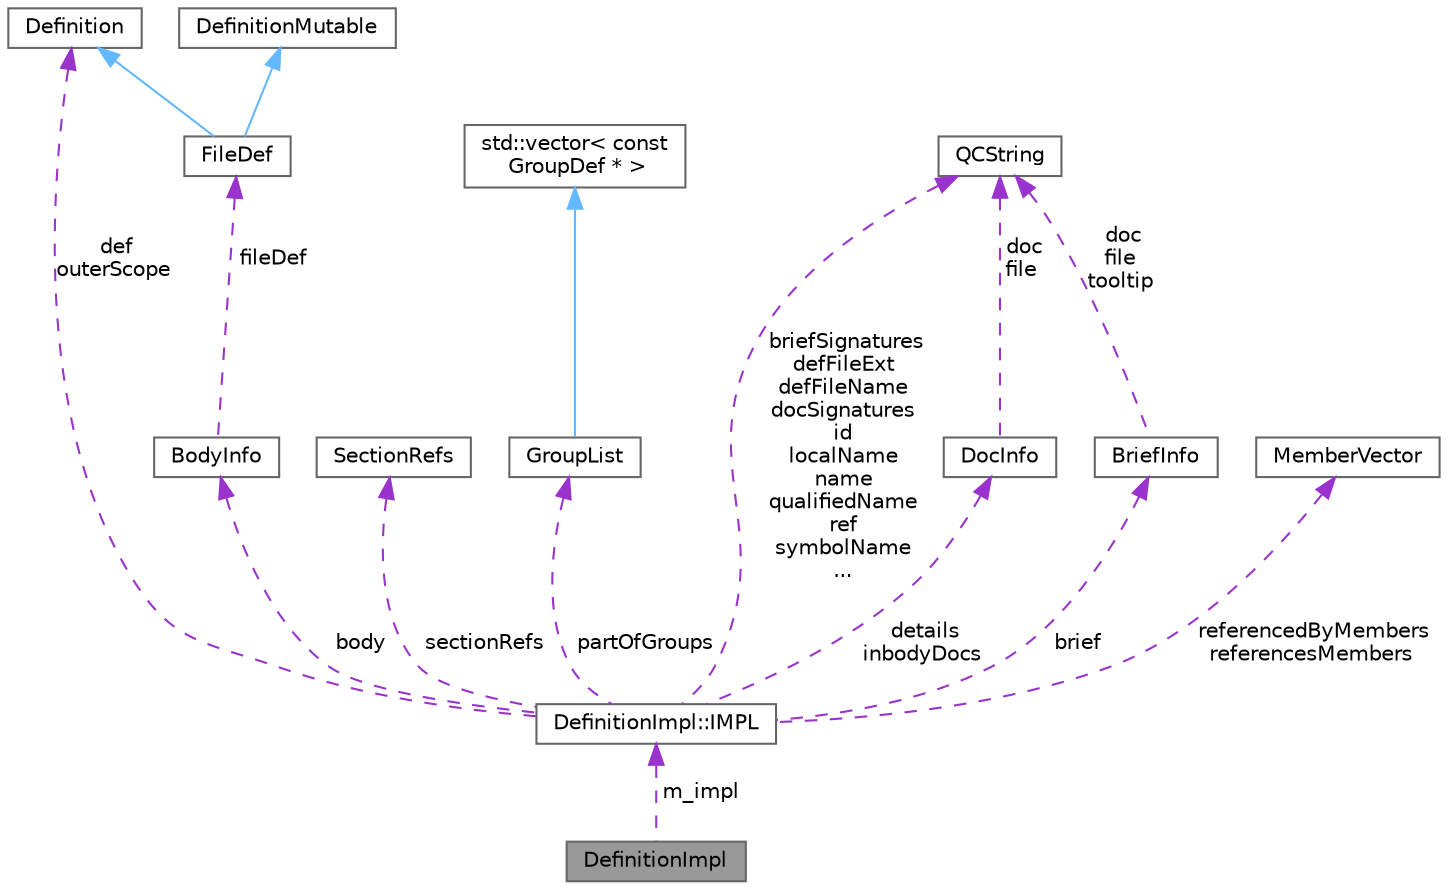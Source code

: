 digraph "DefinitionImpl"
{
 // INTERACTIVE_SVG=YES
 // LATEX_PDF_SIZE
  bgcolor="transparent";
  edge [fontname=Helvetica,fontsize=10,labelfontname=Helvetica,labelfontsize=10];
  node [fontname=Helvetica,fontsize=10,shape=box,height=0.2,width=0.4];
  Node1 [label="DefinitionImpl",height=0.2,width=0.4,color="gray40", fillcolor="grey60", style="filled", fontcolor="black",tooltip=" "];
  Node2 -> Node1 [dir="back",color="darkorchid3",style="dashed",label=" m_impl" ];
  Node2 [label="DefinitionImpl::IMPL",height=0.2,width=0.4,color="gray40", fillcolor="white", style="filled",URL="$dd/d50/class_definition_impl_1_1_i_m_p_l.html",tooltip="Private data associated with a Symbol DefinitionImpl object."];
  Node3 -> Node2 [dir="back",color="darkorchid3",style="dashed",label=" def\nouterScope" ];
  Node3 [label="Definition",height=0.2,width=0.4,color="gray40", fillcolor="white", style="filled",URL="$d5/dcc/class_definition.html",tooltip="The common base class of all entity definitions found in the sources."];
  Node4 -> Node2 [dir="back",color="darkorchid3",style="dashed",label=" sectionRefs" ];
  Node4 [label="SectionRefs",height=0.2,width=0.4,color="gray40", fillcolor="white", style="filled",URL="$d1/df9/class_section_refs.html",tooltip="class that represents a list of constant references to sections."];
  Node5 -> Node2 [dir="back",color="darkorchid3",style="dashed",label=" partOfGroups" ];
  Node5 [label="GroupList",height=0.2,width=0.4,color="gray40", fillcolor="white", style="filled",URL="$d3/d3b/class_group_list.html",tooltip=" "];
  Node6 -> Node5 [dir="back",color="steelblue1",style="solid"];
  Node6 [label="std::vector\< const\l GroupDef * \>",height=0.2,width=0.4,color="gray40", fillcolor="white", style="filled",tooltip=" "];
  Node7 -> Node2 [dir="back",color="darkorchid3",style="dashed",label=" details\ninbodyDocs" ];
  Node7 [label="DocInfo",height=0.2,width=0.4,color="gray40", fillcolor="white", style="filled",URL="$d7/dd5/struct_doc_info.html",tooltip="Data associated with a detailed description."];
  Node8 -> Node7 [dir="back",color="darkorchid3",style="dashed",label=" doc\nfile" ];
  Node8 [label="QCString",height=0.2,width=0.4,color="gray40", fillcolor="white", style="filled",URL="$d9/d45/class_q_c_string.html",tooltip="This is an alternative implementation of QCString."];
  Node9 -> Node2 [dir="back",color="darkorchid3",style="dashed",label=" brief" ];
  Node9 [label="BriefInfo",height=0.2,width=0.4,color="gray40", fillcolor="white", style="filled",URL="$d0/da7/struct_brief_info.html",tooltip="Data associated with a brief description."];
  Node8 -> Node9 [dir="back",color="darkorchid3",style="dashed",label=" doc\nfile\ntooltip" ];
  Node10 -> Node2 [dir="back",color="darkorchid3",style="dashed",label=" body" ];
  Node10 [label="BodyInfo",height=0.2,width=0.4,color="gray40", fillcolor="white", style="filled",URL="$db/dab/struct_body_info.html",tooltip="Data associated with description found in the body."];
  Node11 -> Node10 [dir="back",color="darkorchid3",style="dashed",label=" fileDef" ];
  Node11 [label="FileDef",height=0.2,width=0.4,color="gray40", fillcolor="white", style="filled",URL="$de/db0/class_file_def.html",tooltip="A model of a file symbol."];
  Node12 -> Node11 [dir="back",color="steelblue1",style="solid"];
  Node12 [label="DefinitionMutable",height=0.2,width=0.4,color="gray40", fillcolor="white", style="filled",URL="$d0/d46/class_definition_mutable.html",tooltip=" "];
  Node3 -> Node11 [dir="back",color="steelblue1",style="solid"];
  Node8 -> Node2 [dir="back",color="darkorchid3",style="dashed",label=" briefSignatures\ndefFileExt\ndefFileName\ndocSignatures\nid\nlocalName\nname\nqualifiedName\nref\nsymbolName\n..." ];
  Node13 -> Node2 [dir="back",color="darkorchid3",style="dashed",label=" referencedByMembers\nreferencesMembers" ];
  Node13 [label="MemberVector",height=0.2,width=0.4,color="gray40", fillcolor="white", style="filled",URL="$d1/d7d/class_member_vector.html",tooltip="A vector of MemberDef object."];
}
